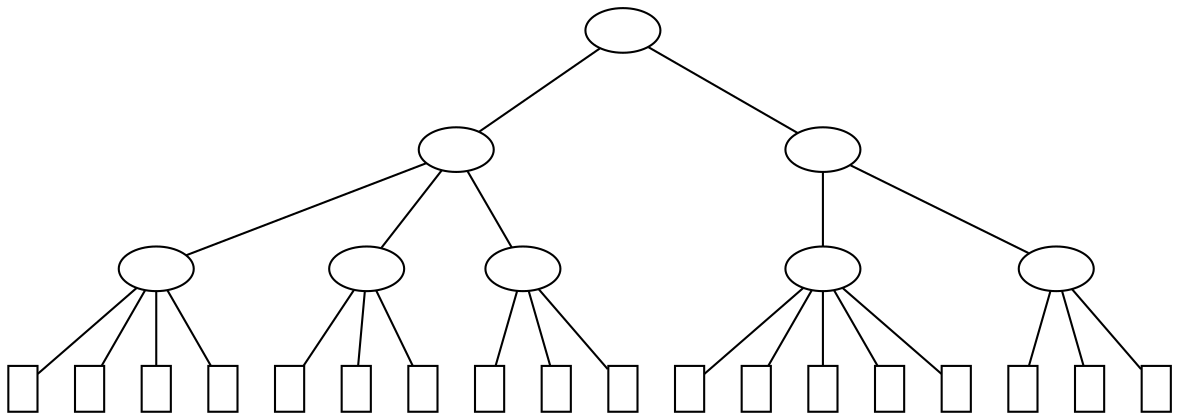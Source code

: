 graph G {
	1	[label=" ", width=0.5, height=0, margin=0 ];
	1--2;
	1--3;	
	
	2	[label=" ", width=0.5, height=0, margin=0 ];
	2--4;
	2--5;
	2--6;
	
	3	[label=" ", width=0.5, height=0, margin=0 ];
	3--7;
	3--8;
	
	4	[label=" ", width=0.5, height=0, margin=0 ];
	4--9;
	4--10;
	4--11;
	4--12;
	
	5	[label=" ", width=0.5, height=0, margin=0 ];
	5--13;
	5--14;
	5--16;
	
	6	[label=" ", width=0.5, height=0, margin=0 ];
	6--17;
	6--18;
	6--19;

	7	[label=" ", width=0.5, height=0, margin=0 ];
	7--20;
	7--21;
	7--22;
	7--23;
	7--24;
	
	8	[label=" ", width=0.5, height=0, margin=0 ];
	8--25;
	8--26;
	8--27;

	9	[label="   ", shape=box, width=0, height=0.3, margin=0]
	10	[label="   ", shape=box, width=0, height=0.3, margin=0]
	11	[label="   ", shape=box, width=0, height=0.3, margin=0]
	12	[label="   ", shape=box, width=0, height=0.3, margin=0]
	13	[label="   ", shape=box, width=0, height=0.3, margin=0]
	14	[label="   ", shape=box, width=0, height=0.3, margin=0]
	16	[label="   ", shape=box, width=0, height=0.3, margin=0]
	17	[label="   ", shape=box, width=0, height=0.3, margin=0]
	18	[label="   ", shape=box, width=0, height=0.3, margin=0]
	19	[label="   ", shape=box, width=0, height=0.3, margin=0]
	20	[label="   ", shape=box, width=0, height=0.3, margin=0]
	21	[label="   ", shape=box, width=0, height=0.3, margin=0]
	22	[label="   ", shape=box, width=0, height=0.3, margin=0]
	23	[label="   ", shape=box, width=0, height=0.3, margin=0]
	24	[label="   ", shape=box, width=0, height=0.3, margin=0]
	25	[label="   ", shape=box, width=0, height=0.3, margin=0]
	26	[label="   ", shape=box, width=0, height=0.3, margin=0]
	27	[label="   ", shape=box, width=0, height=0.3, margin=0]
}